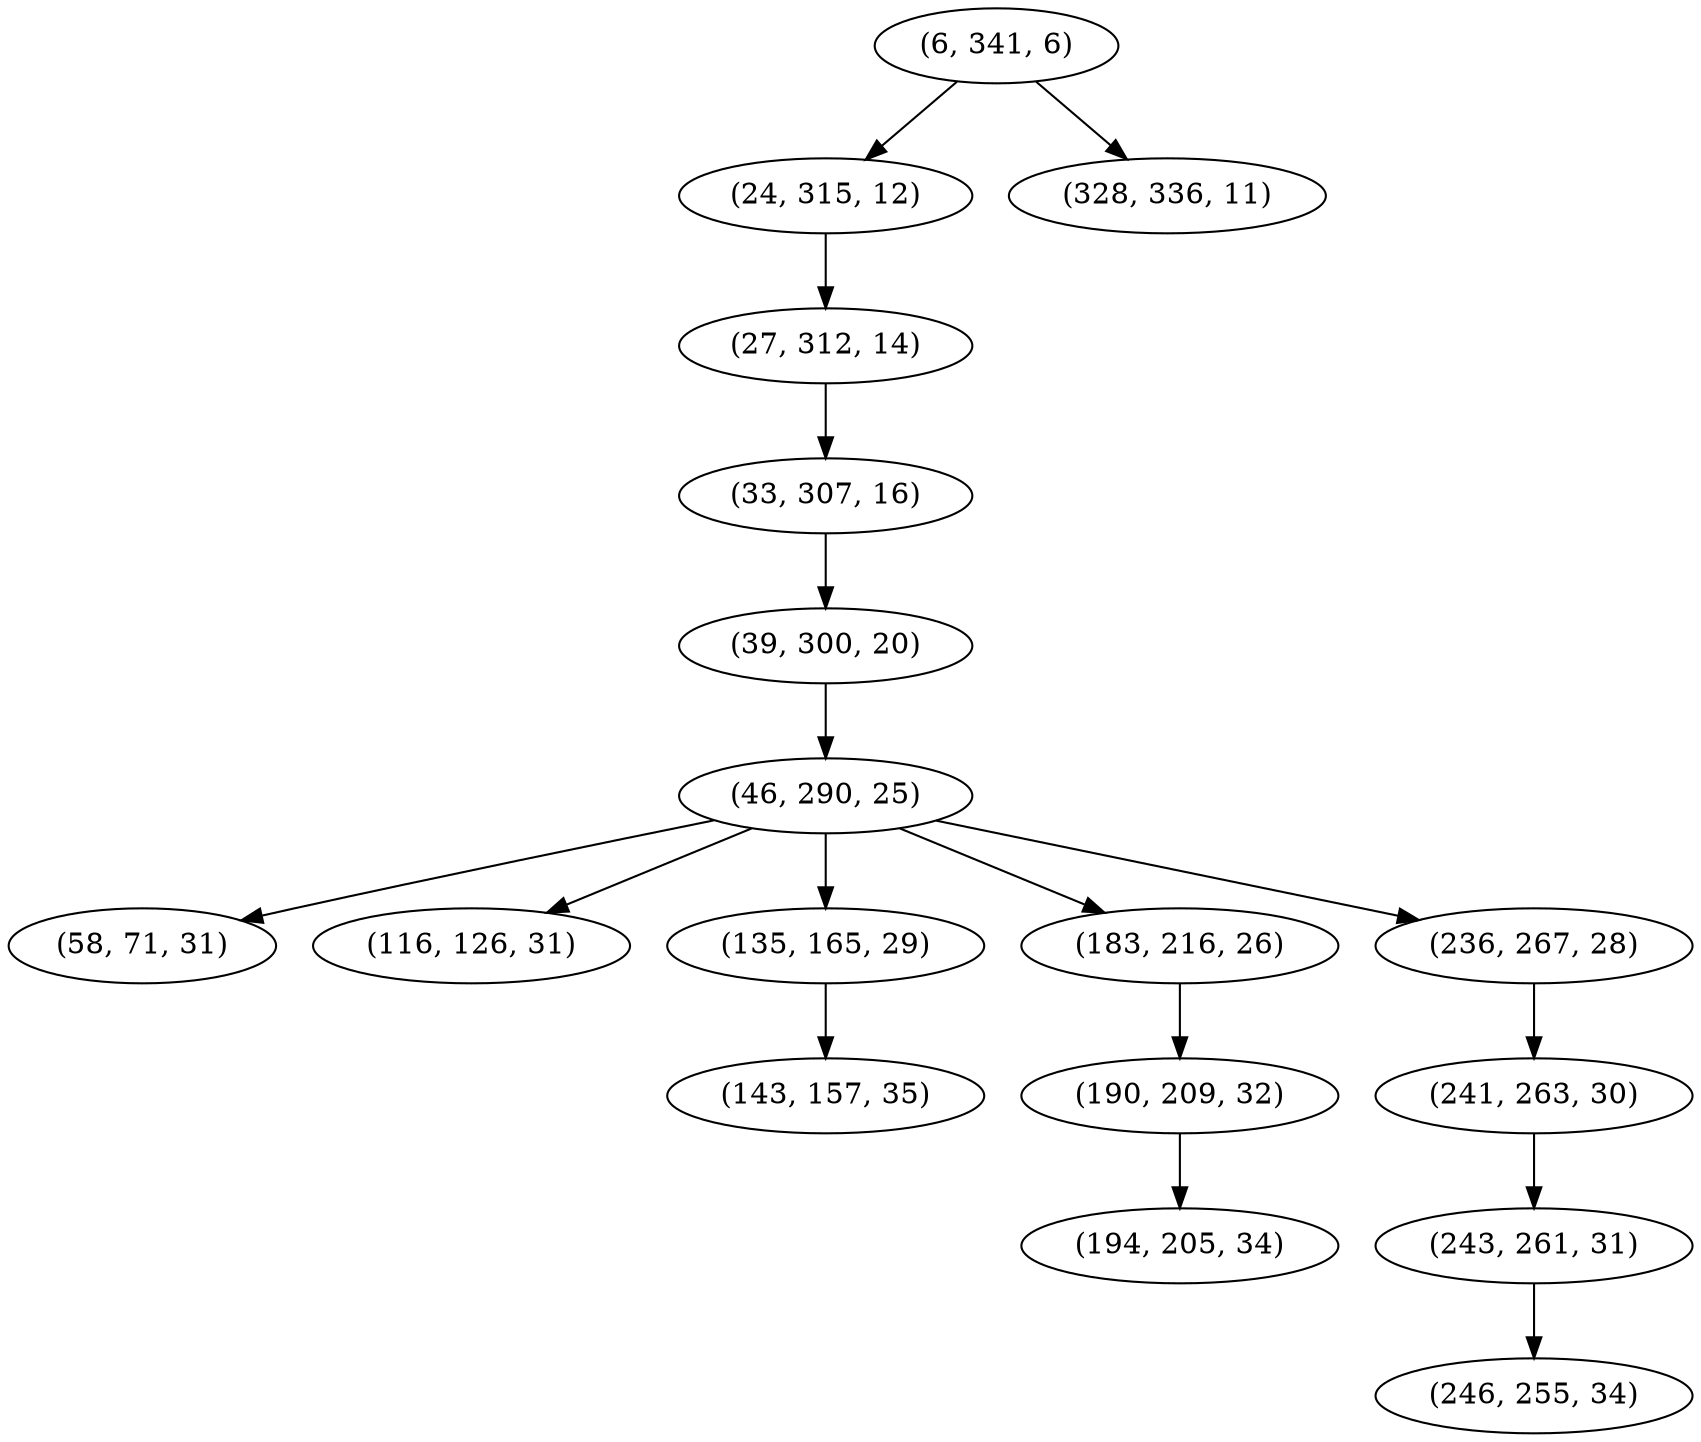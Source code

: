 digraph tree {
    "(6, 341, 6)";
    "(24, 315, 12)";
    "(27, 312, 14)";
    "(33, 307, 16)";
    "(39, 300, 20)";
    "(46, 290, 25)";
    "(58, 71, 31)";
    "(116, 126, 31)";
    "(135, 165, 29)";
    "(143, 157, 35)";
    "(183, 216, 26)";
    "(190, 209, 32)";
    "(194, 205, 34)";
    "(236, 267, 28)";
    "(241, 263, 30)";
    "(243, 261, 31)";
    "(246, 255, 34)";
    "(328, 336, 11)";
    "(6, 341, 6)" -> "(24, 315, 12)";
    "(6, 341, 6)" -> "(328, 336, 11)";
    "(24, 315, 12)" -> "(27, 312, 14)";
    "(27, 312, 14)" -> "(33, 307, 16)";
    "(33, 307, 16)" -> "(39, 300, 20)";
    "(39, 300, 20)" -> "(46, 290, 25)";
    "(46, 290, 25)" -> "(58, 71, 31)";
    "(46, 290, 25)" -> "(116, 126, 31)";
    "(46, 290, 25)" -> "(135, 165, 29)";
    "(46, 290, 25)" -> "(183, 216, 26)";
    "(46, 290, 25)" -> "(236, 267, 28)";
    "(135, 165, 29)" -> "(143, 157, 35)";
    "(183, 216, 26)" -> "(190, 209, 32)";
    "(190, 209, 32)" -> "(194, 205, 34)";
    "(236, 267, 28)" -> "(241, 263, 30)";
    "(241, 263, 30)" -> "(243, 261, 31)";
    "(243, 261, 31)" -> "(246, 255, 34)";
}
